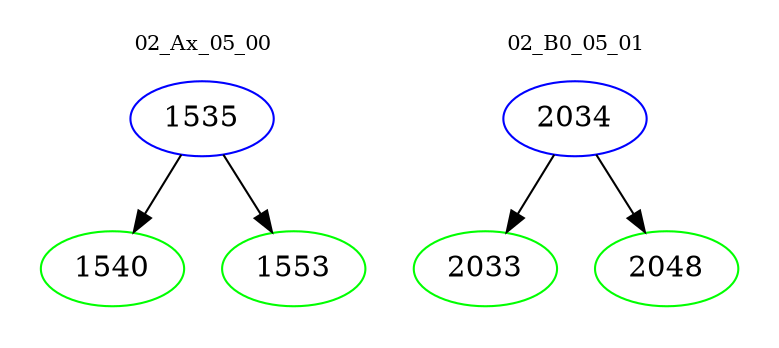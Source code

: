 digraph{
subgraph cluster_0 {
color = white
label = "02_Ax_05_00";
fontsize=10;
T0_1535 [label="1535", color="blue"]
T0_1535 -> T0_1540 [color="black"]
T0_1540 [label="1540", color="green"]
T0_1535 -> T0_1553 [color="black"]
T0_1553 [label="1553", color="green"]
}
subgraph cluster_1 {
color = white
label = "02_B0_05_01";
fontsize=10;
T1_2034 [label="2034", color="blue"]
T1_2034 -> T1_2033 [color="black"]
T1_2033 [label="2033", color="green"]
T1_2034 -> T1_2048 [color="black"]
T1_2048 [label="2048", color="green"]
}
}
